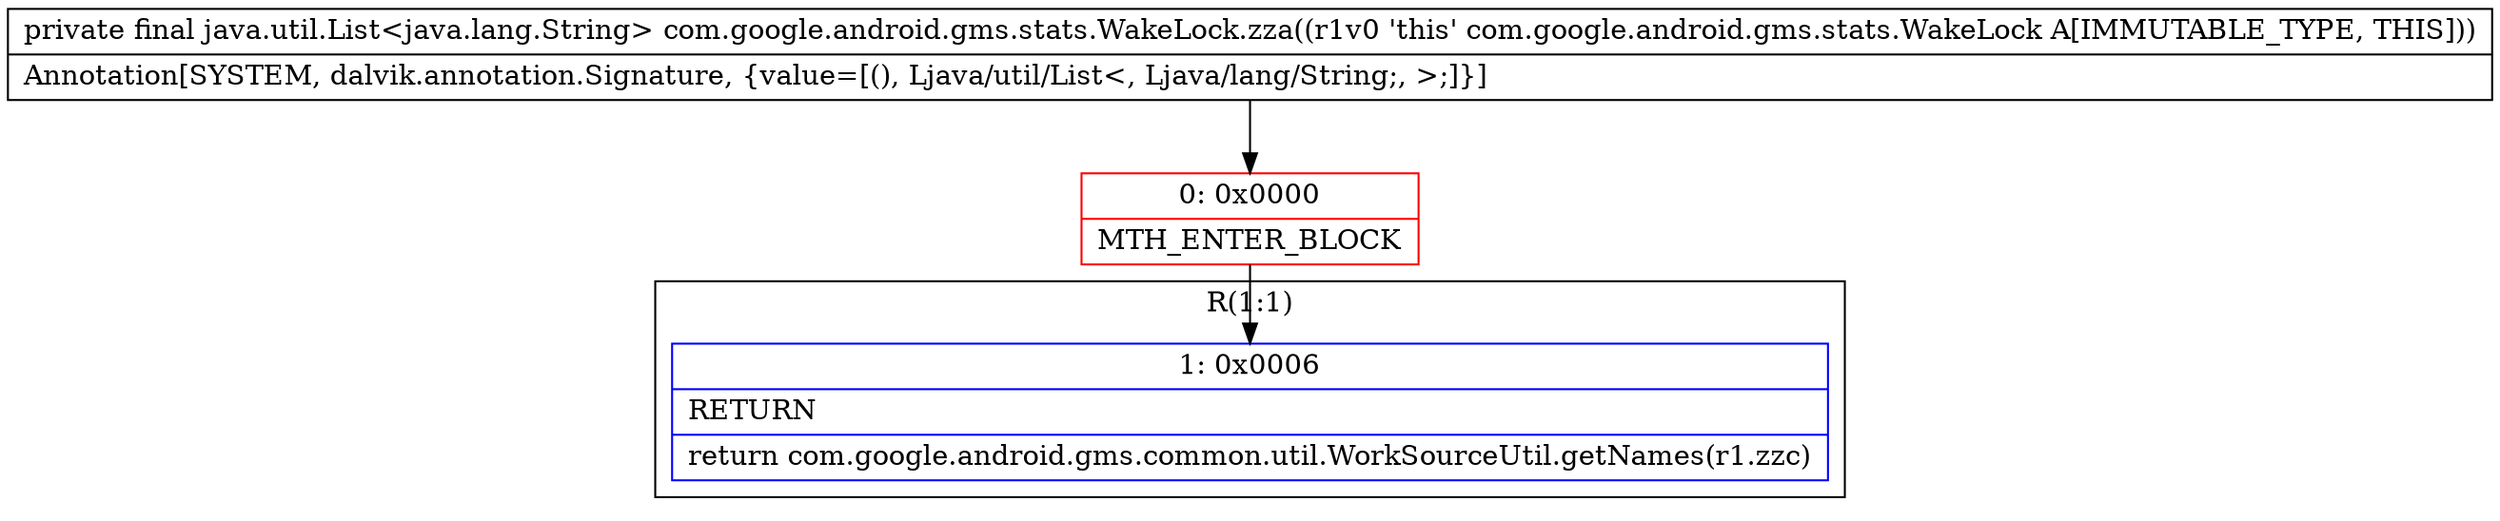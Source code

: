digraph "CFG forcom.google.android.gms.stats.WakeLock.zza()Ljava\/util\/List;" {
subgraph cluster_Region_1223522861 {
label = "R(1:1)";
node [shape=record,color=blue];
Node_1 [shape=record,label="{1\:\ 0x0006|RETURN\l|return com.google.android.gms.common.util.WorkSourceUtil.getNames(r1.zzc)\l}"];
}
Node_0 [shape=record,color=red,label="{0\:\ 0x0000|MTH_ENTER_BLOCK\l}"];
MethodNode[shape=record,label="{private final java.util.List\<java.lang.String\> com.google.android.gms.stats.WakeLock.zza((r1v0 'this' com.google.android.gms.stats.WakeLock A[IMMUTABLE_TYPE, THIS]))  | Annotation[SYSTEM, dalvik.annotation.Signature, \{value=[(), Ljava\/util\/List\<, Ljava\/lang\/String;, \>;]\}]\l}"];
MethodNode -> Node_0;
Node_0 -> Node_1;
}

